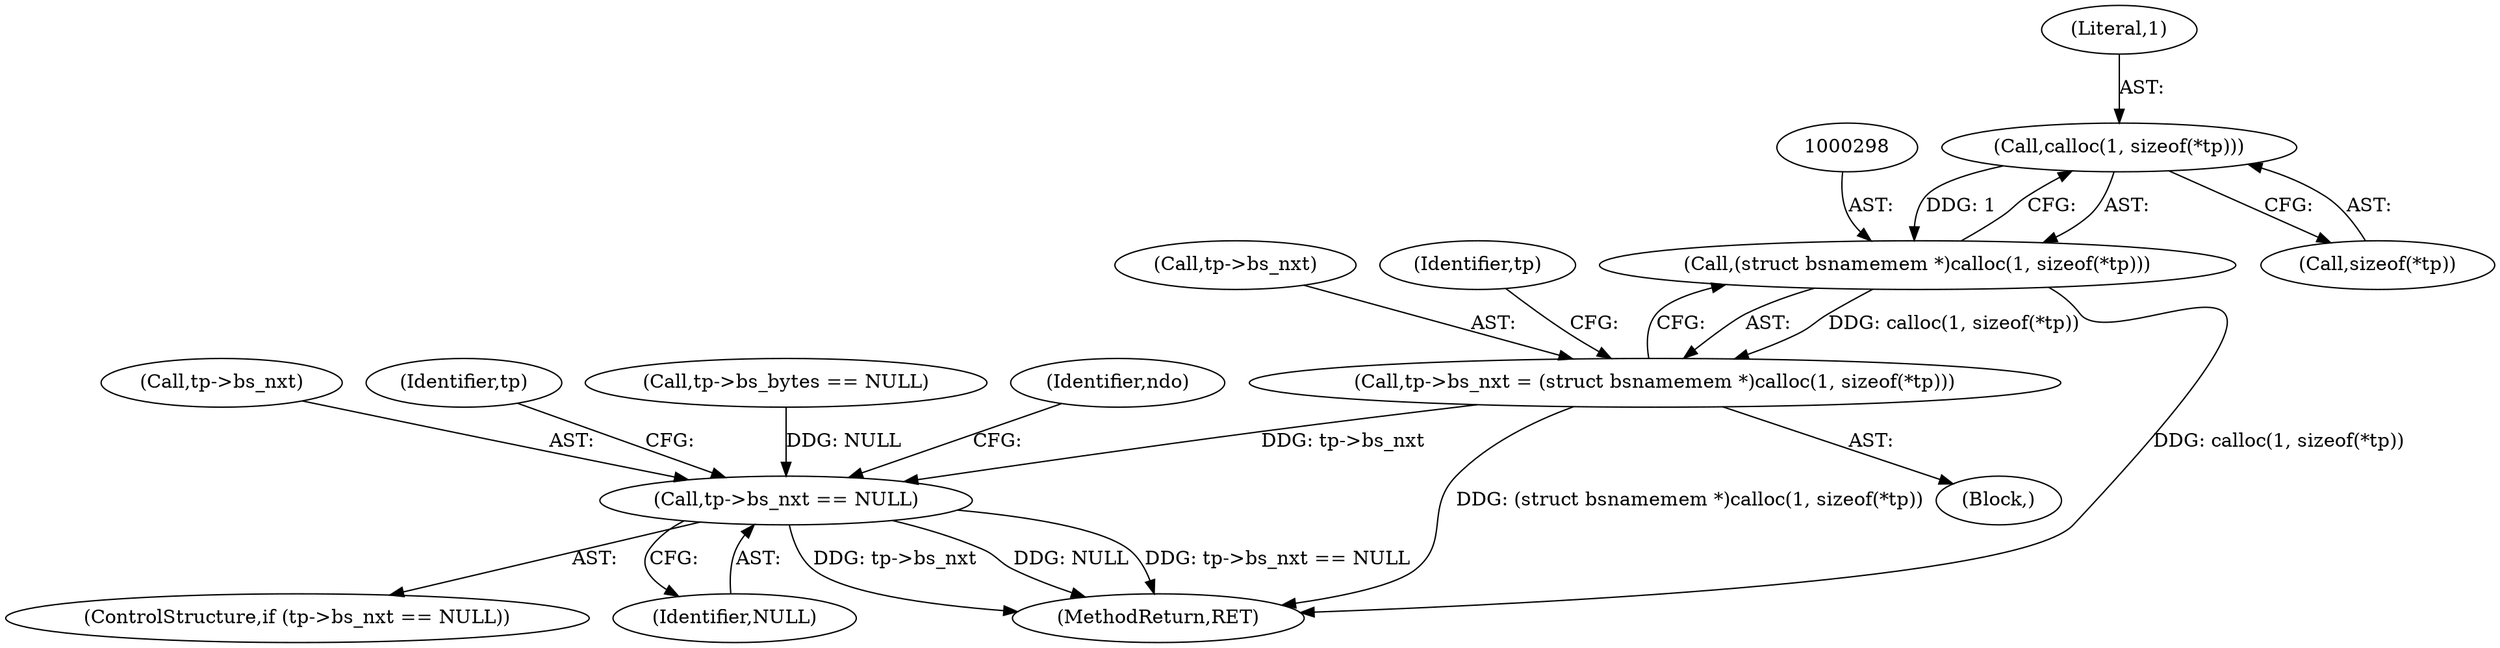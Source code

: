 digraph "0_tcpdump_730fc35968c5433b9e2a829779057f4f9495dc51_1@API" {
"1000299" [label="(Call,calloc(1, sizeof(*tp)))"];
"1000297" [label="(Call,(struct bsnamemem *)calloc(1, sizeof(*tp)))"];
"1000293" [label="(Call,tp->bs_nxt = (struct bsnamemem *)calloc(1, sizeof(*tp)))"];
"1000305" [label="(Call,tp->bs_nxt == NULL)"];
"1000104" [label="(Block,)"];
"1000294" [label="(Call,tp->bs_nxt)"];
"1000300" [label="(Literal,1)"];
"1000306" [label="(Call,tp->bs_nxt)"];
"1000307" [label="(Identifier,tp)"];
"1000314" [label="(Identifier,tp)"];
"1000274" [label="(Call,tp->bs_bytes == NULL)"];
"1000297" [label="(Call,(struct bsnamemem *)calloc(1, sizeof(*tp)))"];
"1000301" [label="(Call,sizeof(*tp))"];
"1000315" [label="(MethodReturn,RET)"];
"1000311" [label="(Identifier,ndo)"];
"1000305" [label="(Call,tp->bs_nxt == NULL)"];
"1000299" [label="(Call,calloc(1, sizeof(*tp)))"];
"1000293" [label="(Call,tp->bs_nxt = (struct bsnamemem *)calloc(1, sizeof(*tp)))"];
"1000304" [label="(ControlStructure,if (tp->bs_nxt == NULL))"];
"1000309" [label="(Identifier,NULL)"];
"1000299" -> "1000297"  [label="AST: "];
"1000299" -> "1000301"  [label="CFG: "];
"1000300" -> "1000299"  [label="AST: "];
"1000301" -> "1000299"  [label="AST: "];
"1000297" -> "1000299"  [label="CFG: "];
"1000299" -> "1000297"  [label="DDG: 1"];
"1000297" -> "1000293"  [label="AST: "];
"1000298" -> "1000297"  [label="AST: "];
"1000293" -> "1000297"  [label="CFG: "];
"1000297" -> "1000315"  [label="DDG: calloc(1, sizeof(*tp))"];
"1000297" -> "1000293"  [label="DDG: calloc(1, sizeof(*tp))"];
"1000293" -> "1000104"  [label="AST: "];
"1000294" -> "1000293"  [label="AST: "];
"1000307" -> "1000293"  [label="CFG: "];
"1000293" -> "1000315"  [label="DDG: (struct bsnamemem *)calloc(1, sizeof(*tp))"];
"1000293" -> "1000305"  [label="DDG: tp->bs_nxt"];
"1000305" -> "1000304"  [label="AST: "];
"1000305" -> "1000309"  [label="CFG: "];
"1000306" -> "1000305"  [label="AST: "];
"1000309" -> "1000305"  [label="AST: "];
"1000311" -> "1000305"  [label="CFG: "];
"1000314" -> "1000305"  [label="CFG: "];
"1000305" -> "1000315"  [label="DDG: NULL"];
"1000305" -> "1000315"  [label="DDG: tp->bs_nxt == NULL"];
"1000305" -> "1000315"  [label="DDG: tp->bs_nxt"];
"1000274" -> "1000305"  [label="DDG: NULL"];
}
